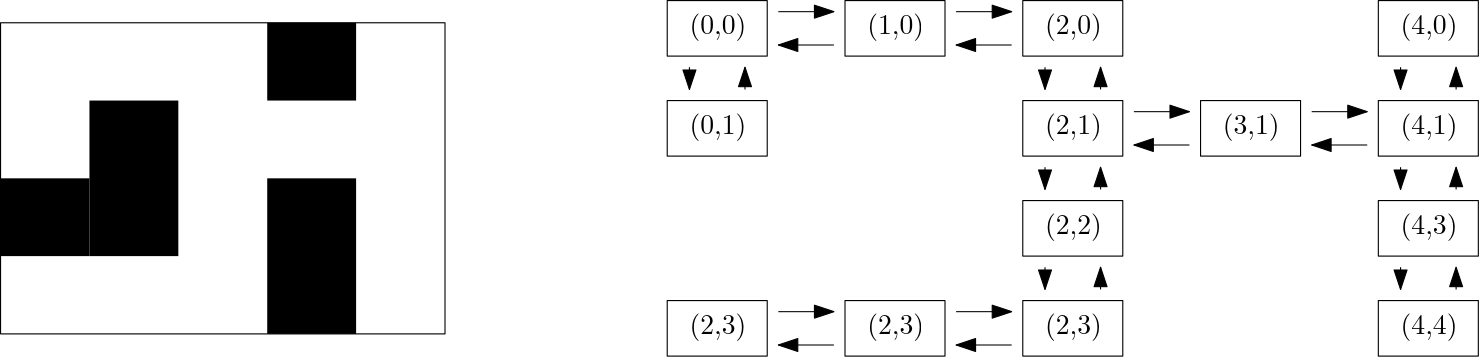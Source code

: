 <?xml version="1.0"?>
<!DOCTYPE ipe SYSTEM "ipe.dtd">
<ipe version="70206" creator="Ipe 7.2.7">
<info created="D:20180403135043" modified="D:20180409223140"/>
<ipestyle name="basic">
<symbol name="arrow/arc(spx)">
<path stroke="sym-stroke" fill="sym-stroke" pen="sym-pen">
0 0 m
-1 0.333 l
-1 -0.333 l
h
</path>
</symbol>
<symbol name="arrow/farc(spx)">
<path stroke="sym-stroke" fill="white" pen="sym-pen">
0 0 m
-1 0.333 l
-1 -0.333 l
h
</path>
</symbol>
<symbol name="arrow/ptarc(spx)">
<path stroke="sym-stroke" fill="sym-stroke" pen="sym-pen">
0 0 m
-1 0.333 l
-0.8 0 l
-1 -0.333 l
h
</path>
</symbol>
<symbol name="arrow/fptarc(spx)">
<path stroke="sym-stroke" fill="white" pen="sym-pen">
0 0 m
-1 0.333 l
-0.8 0 l
-1 -0.333 l
h
</path>
</symbol>
<symbol name="mark/circle(sx)" transformations="translations">
<path fill="sym-stroke">
0.6 0 0 0.6 0 0 e
0.4 0 0 0.4 0 0 e
</path>
</symbol>
<symbol name="mark/disk(sx)" transformations="translations">
<path fill="sym-stroke">
0.6 0 0 0.6 0 0 e
</path>
</symbol>
<symbol name="mark/fdisk(sfx)" transformations="translations">
<group>
<path fill="sym-fill">
0.5 0 0 0.5 0 0 e
</path>
<path fill="sym-stroke" fillrule="eofill">
0.6 0 0 0.6 0 0 e
0.4 0 0 0.4 0 0 e
</path>
</group>
</symbol>
<symbol name="mark/box(sx)" transformations="translations">
<path fill="sym-stroke" fillrule="eofill">
-0.6 -0.6 m
0.6 -0.6 l
0.6 0.6 l
-0.6 0.6 l
h
-0.4 -0.4 m
0.4 -0.4 l
0.4 0.4 l
-0.4 0.4 l
h
</path>
</symbol>
<symbol name="mark/square(sx)" transformations="translations">
<path fill="sym-stroke">
-0.6 -0.6 m
0.6 -0.6 l
0.6 0.6 l
-0.6 0.6 l
h
</path>
</symbol>
<symbol name="mark/fsquare(sfx)" transformations="translations">
<group>
<path fill="sym-fill">
-0.5 -0.5 m
0.5 -0.5 l
0.5 0.5 l
-0.5 0.5 l
h
</path>
<path fill="sym-stroke" fillrule="eofill">
-0.6 -0.6 m
0.6 -0.6 l
0.6 0.6 l
-0.6 0.6 l
h
-0.4 -0.4 m
0.4 -0.4 l
0.4 0.4 l
-0.4 0.4 l
h
</path>
</group>
</symbol>
<symbol name="mark/cross(sx)" transformations="translations">
<group>
<path fill="sym-stroke">
-0.43 -0.57 m
0.57 0.43 l
0.43 0.57 l
-0.57 -0.43 l
h
</path>
<path fill="sym-stroke">
-0.43 0.57 m
0.57 -0.43 l
0.43 -0.57 l
-0.57 0.43 l
h
</path>
</group>
</symbol>
<symbol name="arrow/fnormal(spx)">
<path stroke="sym-stroke" fill="white" pen="sym-pen">
0 0 m
-1 0.333 l
-1 -0.333 l
h
</path>
</symbol>
<symbol name="arrow/pointed(spx)">
<path stroke="sym-stroke" fill="sym-stroke" pen="sym-pen">
0 0 m
-1 0.333 l
-0.8 0 l
-1 -0.333 l
h
</path>
</symbol>
<symbol name="arrow/fpointed(spx)">
<path stroke="sym-stroke" fill="white" pen="sym-pen">
0 0 m
-1 0.333 l
-0.8 0 l
-1 -0.333 l
h
</path>
</symbol>
<symbol name="arrow/linear(spx)">
<path stroke="sym-stroke" pen="sym-pen">
-1 0.333 m
0 0 l
-1 -0.333 l
</path>
</symbol>
<symbol name="arrow/fdouble(spx)">
<path stroke="sym-stroke" fill="white" pen="sym-pen">
0 0 m
-1 0.333 l
-1 -0.333 l
h
-1 0 m
-2 0.333 l
-2 -0.333 l
h
</path>
</symbol>
<symbol name="arrow/double(spx)">
<path stroke="sym-stroke" fill="sym-stroke" pen="sym-pen">
0 0 m
-1 0.333 l
-1 -0.333 l
h
-1 0 m
-2 0.333 l
-2 -0.333 l
h
</path>
</symbol>
<pen name="heavier" value="0.8"/>
<pen name="fat" value="1.2"/>
<pen name="ultrafat" value="2"/>
<symbolsize name="large" value="5"/>
<symbolsize name="small" value="2"/>
<symbolsize name="tiny" value="1.1"/>
<arrowsize name="large" value="10"/>
<arrowsize name="small" value="5"/>
<arrowsize name="tiny" value="3"/>
<color name="red" value="1 0 0"/>
<color name="green" value="0 1 0"/>
<color name="blue" value="0 0 1"/>
<color name="yellow" value="1 1 0"/>
<color name="orange" value="1 0.647 0"/>
<color name="gold" value="1 0.843 0"/>
<color name="purple" value="0.627 0.125 0.941"/>
<color name="gray" value="0.745"/>
<color name="brown" value="0.647 0.165 0.165"/>
<color name="navy" value="0 0 0.502"/>
<color name="pink" value="1 0.753 0.796"/>
<color name="seagreen" value="0.18 0.545 0.341"/>
<color name="turquoise" value="0.251 0.878 0.816"/>
<color name="violet" value="0.933 0.51 0.933"/>
<color name="darkblue" value="0 0 0.545"/>
<color name="darkcyan" value="0 0.545 0.545"/>
<color name="darkgray" value="0.663"/>
<color name="darkgreen" value="0 0.392 0"/>
<color name="darkmagenta" value="0.545 0 0.545"/>
<color name="darkorange" value="1 0.549 0"/>
<color name="darkred" value="0.545 0 0"/>
<color name="lightblue" value="0.678 0.847 0.902"/>
<color name="lightcyan" value="0.878 1 1"/>
<color name="lightgray" value="0.827"/>
<color name="lightgreen" value="0.565 0.933 0.565"/>
<color name="lightyellow" value="1 1 0.878"/>
<dashstyle name="dashed" value="[4] 0"/>
<dashstyle name="dotted" value="[1 3] 0"/>
<dashstyle name="dash dotted" value="[4 2 1 2] 0"/>
<dashstyle name="dash dot dotted" value="[4 2 1 2 1 2] 0"/>
<textsize name="large" value="\large"/>
<textsize name="Large" value="\Large"/>
<textsize name="LARGE" value="\LARGE"/>
<textsize name="huge" value="\huge"/>
<textsize name="Huge" value="\Huge"/>
<textsize name="small" value="\small"/>
<textsize name="footnote" value="\footnotesize"/>
<textsize name="tiny" value="\tiny"/>
<textstyle name="center" begin="\begin{center}" end="\end{center}"/>
<textstyle name="itemize" begin="\begin{itemize}" end="\end{itemize}"/>
<textstyle name="item" begin="\begin{itemize}\item{}" end="\end{itemize}"/>
<gridsize name="4 pts" value="4"/>
<gridsize name="8 pts (~3 mm)" value="8"/>
<gridsize name="16 pts (~6 mm)" value="16"/>
<gridsize name="32 pts (~12 mm)" value="32"/>
<gridsize name="10 pts (~3.5 mm)" value="10"/>
<gridsize name="20 pts (~7 mm)" value="20"/>
<gridsize name="14 pts (~5 mm)" value="14"/>
<gridsize name="28 pts (~10 mm)" value="28"/>
<gridsize name="56 pts (~20 mm)" value="56"/>
<anglesize name="90 deg" value="90"/>
<anglesize name="60 deg" value="60"/>
<anglesize name="45 deg" value="45"/>
<anglesize name="30 deg" value="30"/>
<anglesize name="22.5 deg" value="22.5"/>
<opacity name="10%" value="0.1"/>
<opacity name="30%" value="0.3"/>
<opacity name="50%" value="0.5"/>
<opacity name="75%" value="0.75"/>
<tiling name="falling" angle="-60" step="4" width="1"/>
<tiling name="rising" angle="30" step="4" width="1"/>
</ipestyle>
<page>
<layer name="alpha"/>
<view layers="alpha" active="alpha"/>
<path layer="alpha" matrix="2 0 0 1.75 -240 -620" stroke="black">
128 816 m
128 752 l
208 752 l
208 816 l
h
</path>
<path matrix="2 0 0 1.75 -240 -620" fill="black">
144 800 m
144 768 l
160 768 l
160 800 l
h
</path>
<path matrix="2 0 0 1.75 -240 -620" fill="black">
128 768 m
128 784 l
128 784 l
128 768 l
h
</path>
<path matrix="2 0 0 1.75 -240 -620" fill="black">
128 784 m
128 784 l
128 784 l
128 784 l
h
</path>
<path matrix="2 0 0 1.75 -240 -620" fill="black">
144 768 m
144 784 l
128 784 l
128 768 l
h
</path>
<path matrix="2 0 0 1.75 -240 -620" fill="black">
176 784 m
176 752 l
192 752 l
192 784 l
h
</path>
<path matrix="2 0 0 1.75 -240 -620" fill="black">
176 816 m
176 800 l
192 800 l
192 816 l
h
</path>
<path matrix="1 0 0 1 128 96" stroke="black">
128 720 m
128 700 l
164 700 l
164 720 l
h
</path>
<text matrix="1 0 0 1 128 96" transformations="translations" pos="136 708" stroke="black" type="label" valign="baseline">(0,0)</text>
<path matrix="1 0 0 1 128 60" stroke="black">
128 720 m
128 700 l
164 700 l
164 720 l
h
</path>
<text matrix="1 0 0 1 128 60" transformations="translations" pos="136 708" stroke="black" type="label" valign="baseline">(0,1)</text>
<path matrix="1 0 0 1 192 96" stroke="black">
128 720 m
128 700 l
164 700 l
164 720 l
h
</path>
<text matrix="1 0 0 1 192 96" transformations="translations" pos="136 708" stroke="black" type="label" valign="baseline">(1,0)</text>
<path matrix="1 0 0 1 128 96" stroke="black" arrow="normal/normal">
168 716 m
188 716 l
</path>
<path matrix="1 0 0 1 128 96" stroke="black" arrow="normal/normal">
188 704 m
168 704 l
</path>
<path matrix="1 0 0 1 128 96" stroke="black" arrow="normal/normal">
136 696 m
136 688 l
</path>
<path matrix="1 0 0 1 128 96" stroke="black" arrow="normal/normal">
156 688 m
156 696 l
</path>
<path matrix="1 0 0 1 256 60" stroke="black">
128 720 m
128 700 l
164 700 l
164 720 l
h
</path>
<text matrix="1 0 0 1 256 60" transformations="translations" pos="136 708" stroke="black" type="label" valign="baseline">(2,1)</text>
<path matrix="1 0 0 1 256 24" stroke="black">
128 720 m
128 700 l
164 700 l
164 720 l
h
</path>
<text matrix="1 0 0 1 256 24" transformations="translations" pos="136 708" stroke="black" type="label" valign="baseline">(2,2)</text>
<path matrix="1 0 0 1 256 -12" stroke="black">
128 720 m
128 700 l
164 700 l
164 720 l
h
</path>
<text matrix="1 0 0 1 256 -12" transformations="translations" pos="136 708" stroke="black" type="label" valign="baseline">(2,3)</text>
<path matrix="1 0 0 1 256 96" stroke="black">
128 720 m
128 700 l
164 700 l
164 720 l
h
</path>
<text matrix="1 0 0 1 256 96" transformations="translations" pos="136 708" stroke="black" type="label" valign="baseline">(2,0)</text>
<path matrix="1 0 0 1 192 96" stroke="black" arrow="normal/normal">
168 716 m
188 716 l
</path>
<path matrix="1 0 0 1 192 96" stroke="black" arrow="normal/normal">
188 704 m
168 704 l
</path>
<path matrix="1 0 0 1 192 -12" stroke="black">
128 720 m
128 700 l
164 700 l
164 720 l
h
</path>
<text matrix="1 0 0 1 192 -12" transformations="translations" pos="136 708" stroke="black" type="label" valign="baseline">(2,3)</text>
<path matrix="1 0 0 1 128 -12" stroke="black">
128 720 m
128 700 l
164 700 l
164 720 l
h
</path>
<text matrix="1 0 0 1 128 -12" transformations="translations" pos="136 708" stroke="black" type="label" valign="baseline">(2,3)</text>
<path matrix="1 0 0 1 256 96" stroke="black" arrow="normal/normal">
136 696 m
136 688 l
</path>
<path matrix="1 0 0 1 256 96" stroke="black" arrow="normal/normal">
156 688 m
156 696 l
</path>
<path matrix="1 0 0 1 256 60" stroke="black" arrow="normal/normal">
136 696 m
136 688 l
</path>
<path matrix="1 0 0 1 256 60" stroke="black" arrow="normal/normal">
156 688 m
156 696 l
</path>
<path matrix="1 0 0 1 256 24" stroke="black" arrow="normal/normal">
136 696 m
136 688 l
</path>
<path matrix="1 0 0 1 256 24" stroke="black" arrow="normal/normal">
156 688 m
156 696 l
</path>
<path matrix="1 0 0 1 192 -12" stroke="black" arrow="normal/normal">
168 716 m
188 716 l
</path>
<path matrix="1 0 0 1 192 -12" stroke="black" arrow="normal/normal">
188 704 m
168 704 l
</path>
<path matrix="1 0 0 1 128 -12" stroke="black" arrow="normal/normal">
168 716 m
188 716 l
</path>
<path matrix="1 0 0 1 128 -12" stroke="black" arrow="normal/normal">
188 704 m
168 704 l
</path>
<path matrix="1 0 0 1 320 60" stroke="black">
128 720 m
128 700 l
164 700 l
164 720 l
h
</path>
<text matrix="1 0 0 1 320 60" transformations="translations" pos="136 708" stroke="black" type="label" valign="baseline">(3,1)</text>
<path matrix="1 0 0 1 384 60" stroke="black">
128 720 m
128 700 l
164 700 l
164 720 l
h
</path>
<text matrix="1 0 0 1 384 60" transformations="translations" pos="136 708" stroke="black" type="label" valign="baseline">(4,1)</text>
<path matrix="1 0 0 1 384 96" stroke="black">
128 720 m
128 700 l
164 700 l
164 720 l
h
</path>
<text matrix="1 0 0 1 384 96" transformations="translations" pos="136 708" stroke="black" type="label" valign="baseline">(4,0)</text>
<path matrix="1 0 0 1 384 24" stroke="black">
128 720 m
128 700 l
164 700 l
164 720 l
h
</path>
<text matrix="1 0 0 1 384 24" transformations="translations" pos="136 708" stroke="black" type="label" valign="baseline">(4,3)</text>
<path matrix="1 0 0 1 384 -12" stroke="black">
128 720 m
128 700 l
164 700 l
164 720 l
h
</path>
<text matrix="1 0 0 1 384 -12" transformations="translations" pos="136 708" stroke="black" type="label" valign="baseline">(4,4)</text>
<path matrix="1 0 0 1 256 60" stroke="black" arrow="normal/normal">
168 716 m
188 716 l
</path>
<path matrix="1 0 0 1 256 60" stroke="black" arrow="normal/normal">
188 704 m
168 704 l
</path>
<path matrix="1 0 0 1 320 60" stroke="black" arrow="normal/normal">
168 716 m
188 716 l
</path>
<path matrix="1 0 0 1 320 60" stroke="black" arrow="normal/normal">
188 704 m
168 704 l
</path>
<path matrix="1 0 0 1 384 96" stroke="black" arrow="normal/normal">
136 696 m
136 688 l
</path>
<path matrix="1 0 0 1 384 96" stroke="black" arrow="normal/normal">
156 688 m
156 696 l
</path>
<path matrix="1 0 0 1 384 60" stroke="black" arrow="normal/normal">
136 696 m
136 688 l
</path>
<path matrix="1 0 0 1 384 60" stroke="black" arrow="normal/normal">
156 688 m
156 696 l
</path>
<path matrix="1 0 0 1 384 24" stroke="black" arrow="normal/normal">
136 696 m
136 688 l
</path>
<path matrix="1 0 0 1 384 24" stroke="black" arrow="normal/normal">
156 688 m
156 696 l
</path>
</page>
</ipe>
